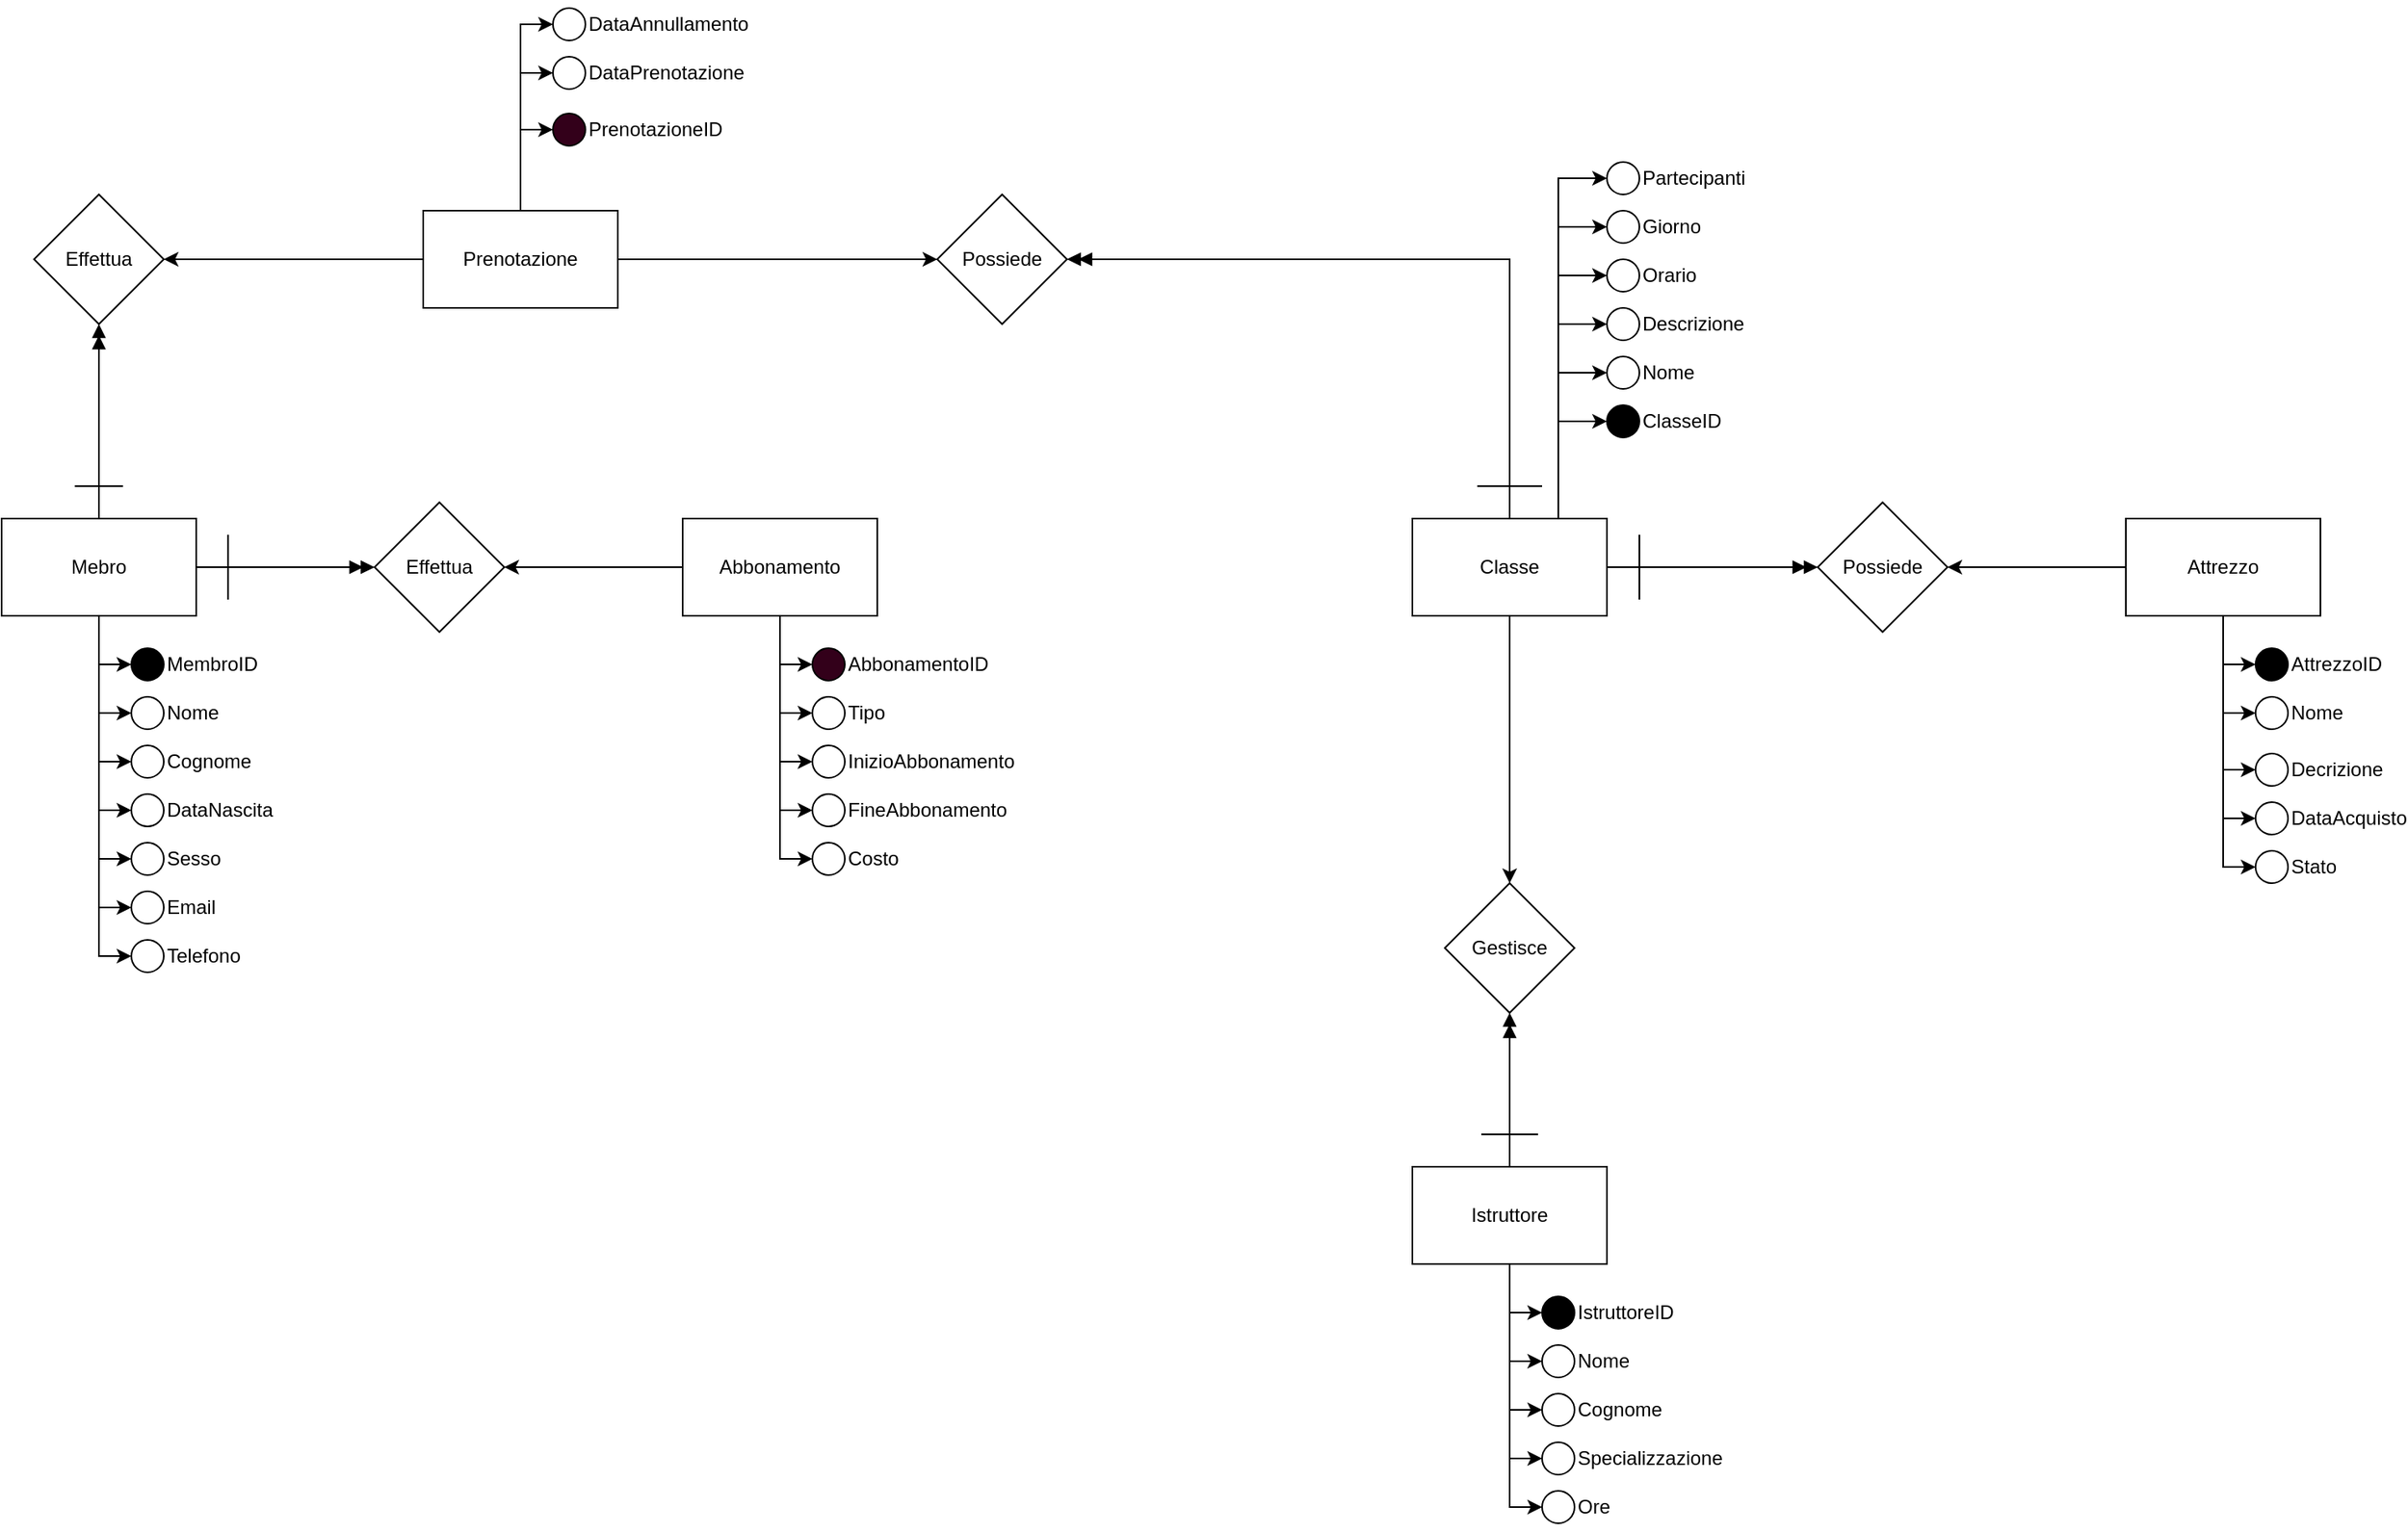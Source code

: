 <mxfile version="24.7.8">
  <diagram name="Pagina-1" id="8jfJaSL4bZ8mkOn6IN5V">
    <mxGraphModel dx="1096" dy="1635" grid="1" gridSize="10" guides="1" tooltips="1" connect="1" arrows="1" fold="1" page="1" pageScale="1" pageWidth="827" pageHeight="1169" math="0" shadow="0">
      <root>
        <mxCell id="0" />
        <mxCell id="1" parent="0" />
        <mxCell id="W-6Dl3YORvFVdJyDAbtp-1" style="edgeStyle=orthogonalEdgeStyle;rounded=0;orthogonalLoop=1;jettySize=auto;html=1;entryX=0;entryY=0.5;entryDx=0;entryDy=0;" edge="1" parent="1" source="W-6Dl3YORvFVdJyDAbtp-5" target="W-6Dl3YORvFVdJyDAbtp-6">
          <mxGeometry relative="1" as="geometry" />
        </mxCell>
        <mxCell id="W-6Dl3YORvFVdJyDAbtp-2" style="edgeStyle=orthogonalEdgeStyle;rounded=0;orthogonalLoop=1;jettySize=auto;html=1;entryX=0;entryY=0.5;entryDx=0;entryDy=0;" edge="1" parent="1" source="W-6Dl3YORvFVdJyDAbtp-5" target="W-6Dl3YORvFVdJyDAbtp-7">
          <mxGeometry relative="1" as="geometry" />
        </mxCell>
        <mxCell id="W-6Dl3YORvFVdJyDAbtp-3" style="edgeStyle=orthogonalEdgeStyle;rounded=0;orthogonalLoop=1;jettySize=auto;html=1;entryX=0;entryY=0.5;entryDx=0;entryDy=0;" edge="1" parent="1" source="W-6Dl3YORvFVdJyDAbtp-5" target="W-6Dl3YORvFVdJyDAbtp-8">
          <mxGeometry relative="1" as="geometry" />
        </mxCell>
        <mxCell id="W-6Dl3YORvFVdJyDAbtp-4" style="edgeStyle=orthogonalEdgeStyle;rounded=0;orthogonalLoop=1;jettySize=auto;html=1;entryX=0;entryY=0.5;entryDx=0;entryDy=0;" edge="1" parent="1" source="W-6Dl3YORvFVdJyDAbtp-5" target="W-6Dl3YORvFVdJyDAbtp-9">
          <mxGeometry relative="1" as="geometry" />
        </mxCell>
        <mxCell id="W-6Dl3YORvFVdJyDAbtp-29" style="edgeStyle=orthogonalEdgeStyle;rounded=0;orthogonalLoop=1;jettySize=auto;html=1;entryX=0;entryY=0.5;entryDx=0;entryDy=0;" edge="1" parent="1" source="W-6Dl3YORvFVdJyDAbtp-5" target="W-6Dl3YORvFVdJyDAbtp-23">
          <mxGeometry relative="1" as="geometry" />
        </mxCell>
        <mxCell id="W-6Dl3YORvFVdJyDAbtp-30" style="edgeStyle=orthogonalEdgeStyle;rounded=0;orthogonalLoop=1;jettySize=auto;html=1;entryX=0;entryY=0.5;entryDx=0;entryDy=0;" edge="1" parent="1" source="W-6Dl3YORvFVdJyDAbtp-5" target="W-6Dl3YORvFVdJyDAbtp-24">
          <mxGeometry relative="1" as="geometry" />
        </mxCell>
        <mxCell id="W-6Dl3YORvFVdJyDAbtp-31" style="edgeStyle=orthogonalEdgeStyle;rounded=0;orthogonalLoop=1;jettySize=auto;html=1;entryX=0;entryY=0.5;entryDx=0;entryDy=0;" edge="1" parent="1" source="W-6Dl3YORvFVdJyDAbtp-5" target="W-6Dl3YORvFVdJyDAbtp-25">
          <mxGeometry relative="1" as="geometry" />
        </mxCell>
        <mxCell id="W-6Dl3YORvFVdJyDAbtp-49" style="edgeStyle=orthogonalEdgeStyle;rounded=0;orthogonalLoop=1;jettySize=auto;html=1;entryX=0;entryY=0.5;entryDx=0;entryDy=0;endArrow=doubleBlock;endFill=1;" edge="1" parent="1" source="W-6Dl3YORvFVdJyDAbtp-5" target="W-6Dl3YORvFVdJyDAbtp-48">
          <mxGeometry relative="1" as="geometry" />
        </mxCell>
        <mxCell id="W-6Dl3YORvFVdJyDAbtp-147" style="edgeStyle=orthogonalEdgeStyle;rounded=0;orthogonalLoop=1;jettySize=auto;html=1;entryX=0.5;entryY=1;entryDx=0;entryDy=0;endArrow=doubleBlock;endFill=1;" edge="1" parent="1" source="W-6Dl3YORvFVdJyDAbtp-5" target="W-6Dl3YORvFVdJyDAbtp-144">
          <mxGeometry relative="1" as="geometry" />
        </mxCell>
        <mxCell id="W-6Dl3YORvFVdJyDAbtp-5" value="Mebro" style="rounded=0;whiteSpace=wrap;html=1;" vertex="1" parent="1">
          <mxGeometry x="170" y="150" width="120" height="60" as="geometry" />
        </mxCell>
        <mxCell id="W-6Dl3YORvFVdJyDAbtp-6" value="" style="ellipse;whiteSpace=wrap;html=1;aspect=fixed;fillColor=#000000;" vertex="1" parent="1">
          <mxGeometry x="250" y="230" width="20" height="20" as="geometry" />
        </mxCell>
        <mxCell id="W-6Dl3YORvFVdJyDAbtp-7" value="" style="ellipse;whiteSpace=wrap;html=1;aspect=fixed;" vertex="1" parent="1">
          <mxGeometry x="250" y="260" width="20" height="20" as="geometry" />
        </mxCell>
        <mxCell id="W-6Dl3YORvFVdJyDAbtp-8" value="" style="ellipse;whiteSpace=wrap;html=1;aspect=fixed;" vertex="1" parent="1">
          <mxGeometry x="250" y="290" width="20" height="20" as="geometry" />
        </mxCell>
        <mxCell id="W-6Dl3YORvFVdJyDAbtp-9" value="" style="ellipse;whiteSpace=wrap;html=1;aspect=fixed;" vertex="1" parent="1">
          <mxGeometry x="250" y="320" width="20" height="20" as="geometry" />
        </mxCell>
        <mxCell id="W-6Dl3YORvFVdJyDAbtp-10" style="edgeStyle=orthogonalEdgeStyle;rounded=0;orthogonalLoop=1;jettySize=auto;html=1;entryX=0;entryY=0.5;entryDx=0;entryDy=0;" edge="1" parent="1" source="W-6Dl3YORvFVdJyDAbtp-14" target="W-6Dl3YORvFVdJyDAbtp-15">
          <mxGeometry relative="1" as="geometry" />
        </mxCell>
        <mxCell id="W-6Dl3YORvFVdJyDAbtp-11" style="edgeStyle=orthogonalEdgeStyle;rounded=0;orthogonalLoop=1;jettySize=auto;html=1;entryX=0;entryY=0.5;entryDx=0;entryDy=0;" edge="1" parent="1" source="W-6Dl3YORvFVdJyDAbtp-14" target="W-6Dl3YORvFVdJyDAbtp-16">
          <mxGeometry relative="1" as="geometry" />
        </mxCell>
        <mxCell id="W-6Dl3YORvFVdJyDAbtp-12" style="edgeStyle=orthogonalEdgeStyle;rounded=0;orthogonalLoop=1;jettySize=auto;html=1;entryX=0;entryY=0.5;entryDx=0;entryDy=0;" edge="1" parent="1" source="W-6Dl3YORvFVdJyDAbtp-14" target="W-6Dl3YORvFVdJyDAbtp-17">
          <mxGeometry relative="1" as="geometry" />
        </mxCell>
        <mxCell id="W-6Dl3YORvFVdJyDAbtp-13" style="edgeStyle=orthogonalEdgeStyle;rounded=0;orthogonalLoop=1;jettySize=auto;html=1;entryX=0;entryY=0.5;entryDx=0;entryDy=0;" edge="1" parent="1" source="W-6Dl3YORvFVdJyDAbtp-14" target="W-6Dl3YORvFVdJyDAbtp-18">
          <mxGeometry relative="1" as="geometry" />
        </mxCell>
        <mxCell id="W-6Dl3YORvFVdJyDAbtp-77" style="edgeStyle=orthogonalEdgeStyle;rounded=0;orthogonalLoop=1;jettySize=auto;html=1;entryX=0.5;entryY=1;entryDx=0;entryDy=0;endArrow=doubleBlock;endFill=1;" edge="1" parent="1" source="W-6Dl3YORvFVdJyDAbtp-14" target="W-6Dl3YORvFVdJyDAbtp-75">
          <mxGeometry relative="1" as="geometry" />
        </mxCell>
        <mxCell id="W-6Dl3YORvFVdJyDAbtp-140" style="edgeStyle=orthogonalEdgeStyle;rounded=0;orthogonalLoop=1;jettySize=auto;html=1;entryX=0;entryY=0.5;entryDx=0;entryDy=0;" edge="1" parent="1" source="W-6Dl3YORvFVdJyDAbtp-14" target="W-6Dl3YORvFVdJyDAbtp-138">
          <mxGeometry relative="1" as="geometry" />
        </mxCell>
        <mxCell id="W-6Dl3YORvFVdJyDAbtp-14" value="Istruttore" style="rounded=0;whiteSpace=wrap;html=1;" vertex="1" parent="1">
          <mxGeometry x="1040" y="550" width="120" height="60" as="geometry" />
        </mxCell>
        <mxCell id="W-6Dl3YORvFVdJyDAbtp-15" value="" style="ellipse;whiteSpace=wrap;html=1;aspect=fixed;fillColor=#000000;" vertex="1" parent="1">
          <mxGeometry x="1120" y="630" width="20" height="20" as="geometry" />
        </mxCell>
        <mxCell id="W-6Dl3YORvFVdJyDAbtp-16" value="" style="ellipse;whiteSpace=wrap;html=1;aspect=fixed;" vertex="1" parent="1">
          <mxGeometry x="1120" y="660" width="20" height="20" as="geometry" />
        </mxCell>
        <mxCell id="W-6Dl3YORvFVdJyDAbtp-17" value="" style="ellipse;whiteSpace=wrap;html=1;aspect=fixed;" vertex="1" parent="1">
          <mxGeometry x="1120" y="690" width="20" height="20" as="geometry" />
        </mxCell>
        <mxCell id="W-6Dl3YORvFVdJyDAbtp-18" value="" style="ellipse;whiteSpace=wrap;html=1;aspect=fixed;" vertex="1" parent="1">
          <mxGeometry x="1120" y="720" width="20" height="20" as="geometry" />
        </mxCell>
        <mxCell id="W-6Dl3YORvFVdJyDAbtp-19" value="MembroID" style="text;html=1;align=left;verticalAlign=middle;whiteSpace=wrap;rounded=0;" vertex="1" parent="1">
          <mxGeometry x="270" y="225" width="60" height="30" as="geometry" />
        </mxCell>
        <mxCell id="W-6Dl3YORvFVdJyDAbtp-20" value="Nome" style="text;html=1;align=left;verticalAlign=middle;whiteSpace=wrap;rounded=0;" vertex="1" parent="1">
          <mxGeometry x="270" y="255" width="60" height="30" as="geometry" />
        </mxCell>
        <mxCell id="W-6Dl3YORvFVdJyDAbtp-21" value="Cognome" style="text;html=1;align=left;verticalAlign=middle;whiteSpace=wrap;rounded=0;" vertex="1" parent="1">
          <mxGeometry x="270" y="285" width="60" height="30" as="geometry" />
        </mxCell>
        <mxCell id="W-6Dl3YORvFVdJyDAbtp-22" value="DataNascita" style="text;html=1;align=left;verticalAlign=middle;whiteSpace=wrap;rounded=0;" vertex="1" parent="1">
          <mxGeometry x="270" y="315" width="80" height="30" as="geometry" />
        </mxCell>
        <mxCell id="W-6Dl3YORvFVdJyDAbtp-23" value="" style="ellipse;whiteSpace=wrap;html=1;aspect=fixed;" vertex="1" parent="1">
          <mxGeometry x="250" y="350" width="20" height="20" as="geometry" />
        </mxCell>
        <mxCell id="W-6Dl3YORvFVdJyDAbtp-24" value="" style="ellipse;whiteSpace=wrap;html=1;aspect=fixed;" vertex="1" parent="1">
          <mxGeometry x="250" y="380" width="20" height="20" as="geometry" />
        </mxCell>
        <mxCell id="W-6Dl3YORvFVdJyDAbtp-25" value="" style="ellipse;whiteSpace=wrap;html=1;aspect=fixed;" vertex="1" parent="1">
          <mxGeometry x="250" y="410" width="20" height="20" as="geometry" />
        </mxCell>
        <mxCell id="W-6Dl3YORvFVdJyDAbtp-26" value="Sesso" style="text;html=1;align=left;verticalAlign=middle;whiteSpace=wrap;rounded=0;" vertex="1" parent="1">
          <mxGeometry x="270" y="345" width="60" height="30" as="geometry" />
        </mxCell>
        <mxCell id="W-6Dl3YORvFVdJyDAbtp-27" value="Email" style="text;html=1;align=left;verticalAlign=middle;whiteSpace=wrap;rounded=0;" vertex="1" parent="1">
          <mxGeometry x="270" y="375" width="60" height="30" as="geometry" />
        </mxCell>
        <mxCell id="W-6Dl3YORvFVdJyDAbtp-28" value="Telefono" style="text;html=1;align=left;verticalAlign=middle;whiteSpace=wrap;rounded=0;" vertex="1" parent="1">
          <mxGeometry x="270" y="405" width="80" height="30" as="geometry" />
        </mxCell>
        <mxCell id="W-6Dl3YORvFVdJyDAbtp-38" value="InizioAbbonamento" style="text;html=1;align=left;verticalAlign=middle;whiteSpace=wrap;rounded=0;" vertex="1" parent="1">
          <mxGeometry x="690" y="285" width="110" height="30" as="geometry" />
        </mxCell>
        <mxCell id="W-6Dl3YORvFVdJyDAbtp-39" style="edgeStyle=orthogonalEdgeStyle;rounded=0;orthogonalLoop=1;jettySize=auto;html=1;entryX=0;entryY=0.5;entryDx=0;entryDy=0;" edge="1" parent="1" source="W-6Dl3YORvFVdJyDAbtp-43" target="W-6Dl3YORvFVdJyDAbtp-44">
          <mxGeometry relative="1" as="geometry" />
        </mxCell>
        <mxCell id="W-6Dl3YORvFVdJyDAbtp-40" style="edgeStyle=orthogonalEdgeStyle;rounded=0;orthogonalLoop=1;jettySize=auto;html=1;entryX=0;entryY=0.5;entryDx=0;entryDy=0;" edge="1" parent="1" source="W-6Dl3YORvFVdJyDAbtp-43" target="W-6Dl3YORvFVdJyDAbtp-45">
          <mxGeometry relative="1" as="geometry" />
        </mxCell>
        <mxCell id="W-6Dl3YORvFVdJyDAbtp-41" style="edgeStyle=orthogonalEdgeStyle;rounded=0;orthogonalLoop=1;jettySize=auto;html=1;entryX=0;entryY=0.5;entryDx=0;entryDy=0;" edge="1" parent="1" source="W-6Dl3YORvFVdJyDAbtp-43" target="W-6Dl3YORvFVdJyDAbtp-46">
          <mxGeometry relative="1" as="geometry" />
        </mxCell>
        <mxCell id="W-6Dl3YORvFVdJyDAbtp-51" style="edgeStyle=orthogonalEdgeStyle;rounded=0;orthogonalLoop=1;jettySize=auto;html=1;entryX=1;entryY=0.5;entryDx=0;entryDy=0;" edge="1" parent="1" source="W-6Dl3YORvFVdJyDAbtp-43" target="W-6Dl3YORvFVdJyDAbtp-48">
          <mxGeometry relative="1" as="geometry" />
        </mxCell>
        <mxCell id="W-6Dl3YORvFVdJyDAbtp-173" style="edgeStyle=orthogonalEdgeStyle;rounded=0;orthogonalLoop=1;jettySize=auto;html=1;entryX=0;entryY=0.5;entryDx=0;entryDy=0;" edge="1" parent="1" source="W-6Dl3YORvFVdJyDAbtp-43" target="W-6Dl3YORvFVdJyDAbtp-169">
          <mxGeometry relative="1" as="geometry" />
        </mxCell>
        <mxCell id="W-6Dl3YORvFVdJyDAbtp-187" style="edgeStyle=orthogonalEdgeStyle;rounded=0;orthogonalLoop=1;jettySize=auto;html=1;entryX=0;entryY=0.5;entryDx=0;entryDy=0;" edge="1" parent="1" source="W-6Dl3YORvFVdJyDAbtp-43" target="W-6Dl3YORvFVdJyDAbtp-184">
          <mxGeometry relative="1" as="geometry" />
        </mxCell>
        <mxCell id="W-6Dl3YORvFVdJyDAbtp-43" value="Abbonamento" style="rounded=0;whiteSpace=wrap;html=1;" vertex="1" parent="1">
          <mxGeometry x="590" y="150" width="120" height="60" as="geometry" />
        </mxCell>
        <mxCell id="W-6Dl3YORvFVdJyDAbtp-44" value="" style="ellipse;whiteSpace=wrap;html=1;aspect=fixed;fillColor=#33001A;" vertex="1" parent="1">
          <mxGeometry x="670" y="230" width="20" height="20" as="geometry" />
        </mxCell>
        <mxCell id="W-6Dl3YORvFVdJyDAbtp-45" value="" style="ellipse;whiteSpace=wrap;html=1;aspect=fixed;" vertex="1" parent="1">
          <mxGeometry x="670" y="260" width="20" height="20" as="geometry" />
        </mxCell>
        <mxCell id="W-6Dl3YORvFVdJyDAbtp-46" value="" style="ellipse;whiteSpace=wrap;html=1;aspect=fixed;" vertex="1" parent="1">
          <mxGeometry x="670" y="290" width="20" height="20" as="geometry" />
        </mxCell>
        <mxCell id="W-6Dl3YORvFVdJyDAbtp-48" value="Effettua" style="rhombus;whiteSpace=wrap;html=1;" vertex="1" parent="1">
          <mxGeometry x="400" y="140" width="80" height="80" as="geometry" />
        </mxCell>
        <mxCell id="W-6Dl3YORvFVdJyDAbtp-50" value="" style="endArrow=none;html=1;rounded=0;" edge="1" parent="1">
          <mxGeometry width="50" height="50" relative="1" as="geometry">
            <mxPoint x="309.66" y="200" as="sourcePoint" />
            <mxPoint x="309.66" y="160" as="targetPoint" />
          </mxGeometry>
        </mxCell>
        <mxCell id="W-6Dl3YORvFVdJyDAbtp-53" value="AbbonamentoID" style="text;html=1;align=left;verticalAlign=middle;whiteSpace=wrap;rounded=0;" vertex="1" parent="1">
          <mxGeometry x="690" y="225" width="120" height="30" as="geometry" />
        </mxCell>
        <mxCell id="W-6Dl3YORvFVdJyDAbtp-76" style="edgeStyle=orthogonalEdgeStyle;rounded=0;orthogonalLoop=1;jettySize=auto;html=1;entryX=0.5;entryY=0;entryDx=0;entryDy=0;" edge="1" parent="1" source="W-6Dl3YORvFVdJyDAbtp-58" target="W-6Dl3YORvFVdJyDAbtp-75">
          <mxGeometry relative="1" as="geometry" />
        </mxCell>
        <mxCell id="W-6Dl3YORvFVdJyDAbtp-126" style="edgeStyle=orthogonalEdgeStyle;rounded=0;orthogonalLoop=1;jettySize=auto;html=1;entryX=0;entryY=0.5;entryDx=0;entryDy=0;endArrow=doubleBlock;endFill=1;" edge="1" parent="1" source="W-6Dl3YORvFVdJyDAbtp-58" target="W-6Dl3YORvFVdJyDAbtp-125">
          <mxGeometry relative="1" as="geometry" />
        </mxCell>
        <mxCell id="W-6Dl3YORvFVdJyDAbtp-152" style="edgeStyle=orthogonalEdgeStyle;rounded=0;orthogonalLoop=1;jettySize=auto;html=1;entryX=1;entryY=0.5;entryDx=0;entryDy=0;endArrow=doubleBlock;endFill=1;" edge="1" parent="1" source="W-6Dl3YORvFVdJyDAbtp-58" target="W-6Dl3YORvFVdJyDAbtp-146">
          <mxGeometry relative="1" as="geometry">
            <Array as="points">
              <mxPoint x="1100" y="-10" />
            </Array>
          </mxGeometry>
        </mxCell>
        <mxCell id="W-6Dl3YORvFVdJyDAbtp-160" style="edgeStyle=orthogonalEdgeStyle;rounded=0;orthogonalLoop=1;jettySize=auto;html=1;entryX=0;entryY=0.5;entryDx=0;entryDy=0;" edge="1" parent="1" source="W-6Dl3YORvFVdJyDAbtp-58" target="W-6Dl3YORvFVdJyDAbtp-86">
          <mxGeometry relative="1" as="geometry">
            <Array as="points">
              <mxPoint x="1130" y="90" />
            </Array>
          </mxGeometry>
        </mxCell>
        <mxCell id="W-6Dl3YORvFVdJyDAbtp-161" style="edgeStyle=orthogonalEdgeStyle;rounded=0;orthogonalLoop=1;jettySize=auto;html=1;entryX=0;entryY=0.5;entryDx=0;entryDy=0;" edge="1" parent="1" source="W-6Dl3YORvFVdJyDAbtp-58" target="W-6Dl3YORvFVdJyDAbtp-85">
          <mxGeometry relative="1" as="geometry">
            <Array as="points">
              <mxPoint x="1130" y="60" />
            </Array>
          </mxGeometry>
        </mxCell>
        <mxCell id="W-6Dl3YORvFVdJyDAbtp-162" style="edgeStyle=orthogonalEdgeStyle;rounded=0;orthogonalLoop=1;jettySize=auto;html=1;entryX=0;entryY=0.5;entryDx=0;entryDy=0;" edge="1" parent="1" source="W-6Dl3YORvFVdJyDAbtp-58" target="W-6Dl3YORvFVdJyDAbtp-84">
          <mxGeometry relative="1" as="geometry">
            <Array as="points">
              <mxPoint x="1130" y="30" />
            </Array>
          </mxGeometry>
        </mxCell>
        <mxCell id="W-6Dl3YORvFVdJyDAbtp-163" style="edgeStyle=orthogonalEdgeStyle;rounded=0;orthogonalLoop=1;jettySize=auto;html=1;entryX=0;entryY=0.5;entryDx=0;entryDy=0;" edge="1" parent="1" source="W-6Dl3YORvFVdJyDAbtp-58" target="W-6Dl3YORvFVdJyDAbtp-83">
          <mxGeometry relative="1" as="geometry">
            <Array as="points">
              <mxPoint x="1130" />
            </Array>
          </mxGeometry>
        </mxCell>
        <mxCell id="W-6Dl3YORvFVdJyDAbtp-164" style="edgeStyle=orthogonalEdgeStyle;rounded=0;orthogonalLoop=1;jettySize=auto;html=1;entryX=0;entryY=0.5;entryDx=0;entryDy=0;" edge="1" parent="1" source="W-6Dl3YORvFVdJyDAbtp-58" target="W-6Dl3YORvFVdJyDAbtp-94">
          <mxGeometry relative="1" as="geometry">
            <Array as="points">
              <mxPoint x="1130" y="-30" />
            </Array>
          </mxGeometry>
        </mxCell>
        <mxCell id="W-6Dl3YORvFVdJyDAbtp-165" style="edgeStyle=orthogonalEdgeStyle;rounded=0;orthogonalLoop=1;jettySize=auto;html=1;entryX=0;entryY=0.5;entryDx=0;entryDy=0;" edge="1" parent="1" source="W-6Dl3YORvFVdJyDAbtp-58" target="W-6Dl3YORvFVdJyDAbtp-93">
          <mxGeometry relative="1" as="geometry">
            <Array as="points">
              <mxPoint x="1130" y="-60" />
            </Array>
          </mxGeometry>
        </mxCell>
        <mxCell id="W-6Dl3YORvFVdJyDAbtp-58" value="Classe" style="rounded=0;whiteSpace=wrap;html=1;" vertex="1" parent="1">
          <mxGeometry x="1040" y="150" width="120" height="60" as="geometry" />
        </mxCell>
        <mxCell id="W-6Dl3YORvFVdJyDAbtp-67" value="Orario" style="text;html=1;align=left;verticalAlign=middle;whiteSpace=wrap;rounded=0;" vertex="1" parent="1">
          <mxGeometry x="1180" y="-15" width="70" height="30" as="geometry" />
        </mxCell>
        <mxCell id="W-6Dl3YORvFVdJyDAbtp-68" value="Tipo" style="text;html=1;align=left;verticalAlign=middle;whiteSpace=wrap;rounded=0;" vertex="1" parent="1">
          <mxGeometry x="690" y="255" width="40" height="30" as="geometry" />
        </mxCell>
        <mxCell id="W-6Dl3YORvFVdJyDAbtp-69" value="Descrizione" style="text;html=1;align=left;verticalAlign=middle;whiteSpace=wrap;rounded=0;" vertex="1" parent="1">
          <mxGeometry x="1180" y="15" width="50" height="30" as="geometry" />
        </mxCell>
        <mxCell id="W-6Dl3YORvFVdJyDAbtp-70" value="Nome" style="text;html=1;align=left;verticalAlign=middle;whiteSpace=wrap;rounded=0;" vertex="1" parent="1">
          <mxGeometry x="1180" y="45" width="70" height="30" as="geometry" />
        </mxCell>
        <mxCell id="W-6Dl3YORvFVdJyDAbtp-74" value="ClasseID" style="text;html=1;align=left;verticalAlign=middle;whiteSpace=wrap;rounded=0;" vertex="1" parent="1">
          <mxGeometry x="1180" y="75" width="70" height="30" as="geometry" />
        </mxCell>
        <mxCell id="W-6Dl3YORvFVdJyDAbtp-75" value="Gestisce" style="rhombus;whiteSpace=wrap;html=1;" vertex="1" parent="1">
          <mxGeometry x="1060" y="375" width="80" height="80" as="geometry" />
        </mxCell>
        <mxCell id="W-6Dl3YORvFVdJyDAbtp-78" value="" style="endArrow=none;html=1;rounded=0;" edge="1" parent="1">
          <mxGeometry width="50" height="50" relative="1" as="geometry">
            <mxPoint x="1082.5" y="530" as="sourcePoint" />
            <mxPoint x="1097.5" y="530" as="targetPoint" />
            <Array as="points">
              <mxPoint x="1117.5" y="530" />
            </Array>
          </mxGeometry>
        </mxCell>
        <mxCell id="W-6Dl3YORvFVdJyDAbtp-79" value="IstruttoreID" style="text;html=1;align=left;verticalAlign=middle;whiteSpace=wrap;rounded=0;" vertex="1" parent="1">
          <mxGeometry x="1140" y="625" width="70" height="30" as="geometry" />
        </mxCell>
        <mxCell id="W-6Dl3YORvFVdJyDAbtp-80" value="Cognome" style="text;html=1;align=left;verticalAlign=middle;whiteSpace=wrap;rounded=0;" vertex="1" parent="1">
          <mxGeometry x="1140" y="685" width="70" height="30" as="geometry" />
        </mxCell>
        <mxCell id="W-6Dl3YORvFVdJyDAbtp-81" value="Nome" style="text;html=1;align=left;verticalAlign=middle;whiteSpace=wrap;rounded=0;" vertex="1" parent="1">
          <mxGeometry x="1140" y="655" width="70" height="30" as="geometry" />
        </mxCell>
        <mxCell id="W-6Dl3YORvFVdJyDAbtp-82" value="Specializzazione" style="text;html=1;align=left;verticalAlign=middle;whiteSpace=wrap;rounded=0;" vertex="1" parent="1">
          <mxGeometry x="1140" y="715" width="110" height="30" as="geometry" />
        </mxCell>
        <mxCell id="W-6Dl3YORvFVdJyDAbtp-83" value="" style="ellipse;whiteSpace=wrap;html=1;aspect=fixed;fillColor=#FFFFFF;" vertex="1" parent="1">
          <mxGeometry x="1160" y="-10" width="20" height="20" as="geometry" />
        </mxCell>
        <mxCell id="W-6Dl3YORvFVdJyDAbtp-84" value="" style="ellipse;whiteSpace=wrap;html=1;aspect=fixed;" vertex="1" parent="1">
          <mxGeometry x="1160" y="20" width="20" height="20" as="geometry" />
        </mxCell>
        <mxCell id="W-6Dl3YORvFVdJyDAbtp-85" value="" style="ellipse;whiteSpace=wrap;html=1;aspect=fixed;" vertex="1" parent="1">
          <mxGeometry x="1160" y="50" width="20" height="20" as="geometry" />
        </mxCell>
        <mxCell id="W-6Dl3YORvFVdJyDAbtp-86" value="" style="ellipse;whiteSpace=wrap;html=1;aspect=fixed;fillColor=#000000;" vertex="1" parent="1">
          <mxGeometry x="1160" y="80" width="20" height="20" as="geometry" />
        </mxCell>
        <mxCell id="W-6Dl3YORvFVdJyDAbtp-93" value="" style="ellipse;whiteSpace=wrap;html=1;aspect=fixed;" vertex="1" parent="1">
          <mxGeometry x="1160" y="-70" width="20" height="20" as="geometry" />
        </mxCell>
        <mxCell id="W-6Dl3YORvFVdJyDAbtp-94" value="" style="ellipse;whiteSpace=wrap;html=1;aspect=fixed;" vertex="1" parent="1">
          <mxGeometry x="1160" y="-40" width="20" height="20" as="geometry" />
        </mxCell>
        <mxCell id="W-6Dl3YORvFVdJyDAbtp-95" value="Partecipanti" style="text;html=1;align=left;verticalAlign=middle;whiteSpace=wrap;rounded=0;" vertex="1" parent="1">
          <mxGeometry x="1180" y="-75" width="70" height="30" as="geometry" />
        </mxCell>
        <mxCell id="W-6Dl3YORvFVdJyDAbtp-96" value="Giorno" style="text;html=1;align=left;verticalAlign=middle;whiteSpace=wrap;rounded=0;" vertex="1" parent="1">
          <mxGeometry x="1180" y="-45" width="70" height="30" as="geometry" />
        </mxCell>
        <mxCell id="W-6Dl3YORvFVdJyDAbtp-99" style="edgeStyle=orthogonalEdgeStyle;rounded=0;orthogonalLoop=1;jettySize=auto;html=1;entryX=0;entryY=0.5;entryDx=0;entryDy=0;" edge="1" source="W-6Dl3YORvFVdJyDAbtp-103" target="W-6Dl3YORvFVdJyDAbtp-104" parent="1">
          <mxGeometry relative="1" as="geometry" />
        </mxCell>
        <mxCell id="W-6Dl3YORvFVdJyDAbtp-100" style="edgeStyle=orthogonalEdgeStyle;rounded=0;orthogonalLoop=1;jettySize=auto;html=1;entryX=0;entryY=0.5;entryDx=0;entryDy=0;" edge="1" source="W-6Dl3YORvFVdJyDAbtp-103" target="W-6Dl3YORvFVdJyDAbtp-105" parent="1">
          <mxGeometry relative="1" as="geometry" />
        </mxCell>
        <mxCell id="W-6Dl3YORvFVdJyDAbtp-101" style="edgeStyle=orthogonalEdgeStyle;rounded=0;orthogonalLoop=1;jettySize=auto;html=1;entryX=0;entryY=0.5;entryDx=0;entryDy=0;" edge="1" source="W-6Dl3YORvFVdJyDAbtp-103" target="W-6Dl3YORvFVdJyDAbtp-106" parent="1">
          <mxGeometry relative="1" as="geometry" />
        </mxCell>
        <mxCell id="W-6Dl3YORvFVdJyDAbtp-102" style="edgeStyle=orthogonalEdgeStyle;rounded=0;orthogonalLoop=1;jettySize=auto;html=1;entryX=0;entryY=0.5;entryDx=0;entryDy=0;" edge="1" source="W-6Dl3YORvFVdJyDAbtp-103" target="W-6Dl3YORvFVdJyDAbtp-107" parent="1">
          <mxGeometry relative="1" as="geometry" />
        </mxCell>
        <mxCell id="W-6Dl3YORvFVdJyDAbtp-128" style="edgeStyle=orthogonalEdgeStyle;rounded=0;orthogonalLoop=1;jettySize=auto;html=1;entryX=1;entryY=0.5;entryDx=0;entryDy=0;" edge="1" parent="1" source="W-6Dl3YORvFVdJyDAbtp-103" target="W-6Dl3YORvFVdJyDAbtp-125">
          <mxGeometry relative="1" as="geometry" />
        </mxCell>
        <mxCell id="W-6Dl3YORvFVdJyDAbtp-143" style="edgeStyle=orthogonalEdgeStyle;rounded=0;orthogonalLoop=1;jettySize=auto;html=1;entryX=0;entryY=0.5;entryDx=0;entryDy=0;" edge="1" parent="1" source="W-6Dl3YORvFVdJyDAbtp-103" target="W-6Dl3YORvFVdJyDAbtp-141">
          <mxGeometry relative="1" as="geometry" />
        </mxCell>
        <mxCell id="W-6Dl3YORvFVdJyDAbtp-103" value="Attrezzo" style="rounded=0;whiteSpace=wrap;html=1;" vertex="1" parent="1">
          <mxGeometry x="1480" y="150" width="120" height="60" as="geometry" />
        </mxCell>
        <mxCell id="W-6Dl3YORvFVdJyDAbtp-104" value="" style="ellipse;whiteSpace=wrap;html=1;aspect=fixed;fillColor=#000000;" vertex="1" parent="1">
          <mxGeometry x="1560" y="230" width="20" height="20" as="geometry" />
        </mxCell>
        <mxCell id="W-6Dl3YORvFVdJyDAbtp-105" value="" style="ellipse;whiteSpace=wrap;html=1;aspect=fixed;" vertex="1" parent="1">
          <mxGeometry x="1560" y="260" width="20" height="20" as="geometry" />
        </mxCell>
        <mxCell id="W-6Dl3YORvFVdJyDAbtp-106" value="" style="ellipse;whiteSpace=wrap;html=1;aspect=fixed;" vertex="1" parent="1">
          <mxGeometry x="1560" y="325" width="20" height="20" as="geometry" />
        </mxCell>
        <mxCell id="W-6Dl3YORvFVdJyDAbtp-107" value="" style="ellipse;whiteSpace=wrap;html=1;aspect=fixed;" vertex="1" parent="1">
          <mxGeometry x="1560" y="355" width="20" height="20" as="geometry" />
        </mxCell>
        <mxCell id="W-6Dl3YORvFVdJyDAbtp-108" value="AttrezzoID" style="text;html=1;align=left;verticalAlign=middle;whiteSpace=wrap;rounded=0;" vertex="1" parent="1">
          <mxGeometry x="1580" y="225" width="70" height="30" as="geometry" />
        </mxCell>
        <mxCell id="W-6Dl3YORvFVdJyDAbtp-109" value="DataAcquisto" style="text;html=1;align=left;verticalAlign=middle;whiteSpace=wrap;rounded=0;" vertex="1" parent="1">
          <mxGeometry x="1580" y="320" width="70" height="30" as="geometry" />
        </mxCell>
        <mxCell id="W-6Dl3YORvFVdJyDAbtp-110" value="Nome" style="text;html=1;align=left;verticalAlign=middle;whiteSpace=wrap;rounded=0;" vertex="1" parent="1">
          <mxGeometry x="1580" y="255" width="70" height="30" as="geometry" />
        </mxCell>
        <mxCell id="W-6Dl3YORvFVdJyDAbtp-111" value="Stato" style="text;html=1;align=left;verticalAlign=middle;whiteSpace=wrap;rounded=0;" vertex="1" parent="1">
          <mxGeometry x="1580" y="350" width="70" height="30" as="geometry" />
        </mxCell>
        <mxCell id="W-6Dl3YORvFVdJyDAbtp-125" value="Possiede" style="rhombus;whiteSpace=wrap;html=1;" vertex="1" parent="1">
          <mxGeometry x="1290" y="140" width="80" height="80" as="geometry" />
        </mxCell>
        <mxCell id="W-6Dl3YORvFVdJyDAbtp-127" value="" style="endArrow=none;html=1;rounded=0;" edge="1" parent="1">
          <mxGeometry width="50" height="50" relative="1" as="geometry">
            <mxPoint x="1180" y="200" as="sourcePoint" />
            <mxPoint x="1180" y="160" as="targetPoint" />
          </mxGeometry>
        </mxCell>
        <mxCell id="W-6Dl3YORvFVdJyDAbtp-138" value="" style="ellipse;whiteSpace=wrap;html=1;aspect=fixed;" vertex="1" parent="1">
          <mxGeometry x="1120" y="750" width="20" height="20" as="geometry" />
        </mxCell>
        <mxCell id="W-6Dl3YORvFVdJyDAbtp-139" value="Ore" style="text;html=1;align=left;verticalAlign=middle;whiteSpace=wrap;rounded=0;" vertex="1" parent="1">
          <mxGeometry x="1140" y="745" width="110" height="30" as="geometry" />
        </mxCell>
        <mxCell id="W-6Dl3YORvFVdJyDAbtp-141" value="" style="ellipse;whiteSpace=wrap;html=1;aspect=fixed;" vertex="1" parent="1">
          <mxGeometry x="1560" y="295" width="20" height="20" as="geometry" />
        </mxCell>
        <mxCell id="W-6Dl3YORvFVdJyDAbtp-142" value="Decrizione" style="text;html=1;align=left;verticalAlign=middle;whiteSpace=wrap;rounded=0;" vertex="1" parent="1">
          <mxGeometry x="1580" y="290" width="70" height="30" as="geometry" />
        </mxCell>
        <mxCell id="W-6Dl3YORvFVdJyDAbtp-144" value="Effettua" style="rhombus;whiteSpace=wrap;html=1;" vertex="1" parent="1">
          <mxGeometry x="190" y="-50" width="80" height="80" as="geometry" />
        </mxCell>
        <mxCell id="W-6Dl3YORvFVdJyDAbtp-150" style="edgeStyle=orthogonalEdgeStyle;rounded=0;orthogonalLoop=1;jettySize=auto;html=1;entryX=1;entryY=0.5;entryDx=0;entryDy=0;" edge="1" parent="1" source="W-6Dl3YORvFVdJyDAbtp-145" target="W-6Dl3YORvFVdJyDAbtp-144">
          <mxGeometry relative="1" as="geometry" />
        </mxCell>
        <mxCell id="W-6Dl3YORvFVdJyDAbtp-151" style="edgeStyle=orthogonalEdgeStyle;rounded=0;orthogonalLoop=1;jettySize=auto;html=1;entryX=0;entryY=0.5;entryDx=0;entryDy=0;" edge="1" parent="1" source="W-6Dl3YORvFVdJyDAbtp-145" target="W-6Dl3YORvFVdJyDAbtp-146">
          <mxGeometry relative="1" as="geometry" />
        </mxCell>
        <mxCell id="W-6Dl3YORvFVdJyDAbtp-156" style="edgeStyle=orthogonalEdgeStyle;rounded=0;orthogonalLoop=1;jettySize=auto;html=1;entryX=0;entryY=0.5;entryDx=0;entryDy=0;" edge="1" parent="1" source="W-6Dl3YORvFVdJyDAbtp-145" target="W-6Dl3YORvFVdJyDAbtp-154">
          <mxGeometry relative="1" as="geometry" />
        </mxCell>
        <mxCell id="W-6Dl3YORvFVdJyDAbtp-159" style="edgeStyle=orthogonalEdgeStyle;rounded=0;orthogonalLoop=1;jettySize=auto;html=1;entryX=0;entryY=0.5;entryDx=0;entryDy=0;" edge="1" parent="1" source="W-6Dl3YORvFVdJyDAbtp-145" target="W-6Dl3YORvFVdJyDAbtp-157">
          <mxGeometry relative="1" as="geometry" />
        </mxCell>
        <mxCell id="W-6Dl3YORvFVdJyDAbtp-182" style="edgeStyle=orthogonalEdgeStyle;rounded=0;orthogonalLoop=1;jettySize=auto;html=1;entryX=0;entryY=0.5;entryDx=0;entryDy=0;" edge="1" parent="1" source="W-6Dl3YORvFVdJyDAbtp-145" target="W-6Dl3YORvFVdJyDAbtp-179">
          <mxGeometry relative="1" as="geometry" />
        </mxCell>
        <mxCell id="W-6Dl3YORvFVdJyDAbtp-145" value="Prenotazione" style="rounded=0;whiteSpace=wrap;html=1;" vertex="1" parent="1">
          <mxGeometry x="430" y="-40" width="120" height="60" as="geometry" />
        </mxCell>
        <mxCell id="W-6Dl3YORvFVdJyDAbtp-146" value="Possiede" style="rhombus;whiteSpace=wrap;html=1;" vertex="1" parent="1">
          <mxGeometry x="747" y="-50" width="80" height="80" as="geometry" />
        </mxCell>
        <mxCell id="W-6Dl3YORvFVdJyDAbtp-148" value="" style="endArrow=none;html=1;rounded=0;" edge="1" parent="1">
          <mxGeometry width="50" height="50" relative="1" as="geometry">
            <mxPoint x="244.85" y="130" as="sourcePoint" />
            <mxPoint x="215.14" y="130" as="targetPoint" />
          </mxGeometry>
        </mxCell>
        <mxCell id="W-6Dl3YORvFVdJyDAbtp-153" value="" style="endArrow=none;html=1;rounded=0;" edge="1" parent="1">
          <mxGeometry width="50" height="50" relative="1" as="geometry">
            <mxPoint x="1120" y="130" as="sourcePoint" />
            <mxPoint x="1080" y="130" as="targetPoint" />
          </mxGeometry>
        </mxCell>
        <mxCell id="W-6Dl3YORvFVdJyDAbtp-154" value="" style="ellipse;whiteSpace=wrap;html=1;aspect=fixed;fillColor=#33001A;" vertex="1" parent="1">
          <mxGeometry x="510" y="-100" width="20" height="20" as="geometry" />
        </mxCell>
        <mxCell id="W-6Dl3YORvFVdJyDAbtp-155" value="PrenotazioneID" style="text;html=1;align=left;verticalAlign=middle;whiteSpace=wrap;rounded=0;" vertex="1" parent="1">
          <mxGeometry x="530" y="-105" width="120" height="30" as="geometry" />
        </mxCell>
        <mxCell id="W-6Dl3YORvFVdJyDAbtp-157" value="" style="ellipse;whiteSpace=wrap;html=1;aspect=fixed;fillColor=#FFFFFF;" vertex="1" parent="1">
          <mxGeometry x="510" y="-135" width="20" height="20" as="geometry" />
        </mxCell>
        <mxCell id="W-6Dl3YORvFVdJyDAbtp-158" value="DataPrenotazione" style="text;html=1;align=left;verticalAlign=middle;whiteSpace=wrap;rounded=0;" vertex="1" parent="1">
          <mxGeometry x="530" y="-140" width="120" height="30" as="geometry" />
        </mxCell>
        <mxCell id="W-6Dl3YORvFVdJyDAbtp-168" value="Costo" style="text;html=1;align=left;verticalAlign=middle;whiteSpace=wrap;rounded=0;" vertex="1" parent="1">
          <mxGeometry x="690" y="345" width="70" height="30" as="geometry" />
        </mxCell>
        <mxCell id="W-6Dl3YORvFVdJyDAbtp-169" value="" style="ellipse;whiteSpace=wrap;html=1;aspect=fixed;" vertex="1" parent="1">
          <mxGeometry x="670" y="350" width="20" height="20" as="geometry" />
        </mxCell>
        <mxCell id="W-6Dl3YORvFVdJyDAbtp-179" value="" style="ellipse;whiteSpace=wrap;html=1;aspect=fixed;fillColor=#FFFFFF;" vertex="1" parent="1">
          <mxGeometry x="510" y="-165" width="20" height="20" as="geometry" />
        </mxCell>
        <mxCell id="W-6Dl3YORvFVdJyDAbtp-180" value="DataAnnullamento" style="text;html=1;align=left;verticalAlign=middle;whiteSpace=wrap;rounded=0;" vertex="1" parent="1">
          <mxGeometry x="530" y="-170" width="120" height="30" as="geometry" />
        </mxCell>
        <mxCell id="W-6Dl3YORvFVdJyDAbtp-183" value="FineAbbonamento" style="text;html=1;align=left;verticalAlign=middle;whiteSpace=wrap;rounded=0;" vertex="1" parent="1">
          <mxGeometry x="690" y="315" width="110" height="30" as="geometry" />
        </mxCell>
        <mxCell id="W-6Dl3YORvFVdJyDAbtp-184" value="" style="ellipse;whiteSpace=wrap;html=1;aspect=fixed;" vertex="1" parent="1">
          <mxGeometry x="670" y="320" width="20" height="20" as="geometry" />
        </mxCell>
      </root>
    </mxGraphModel>
  </diagram>
</mxfile>
